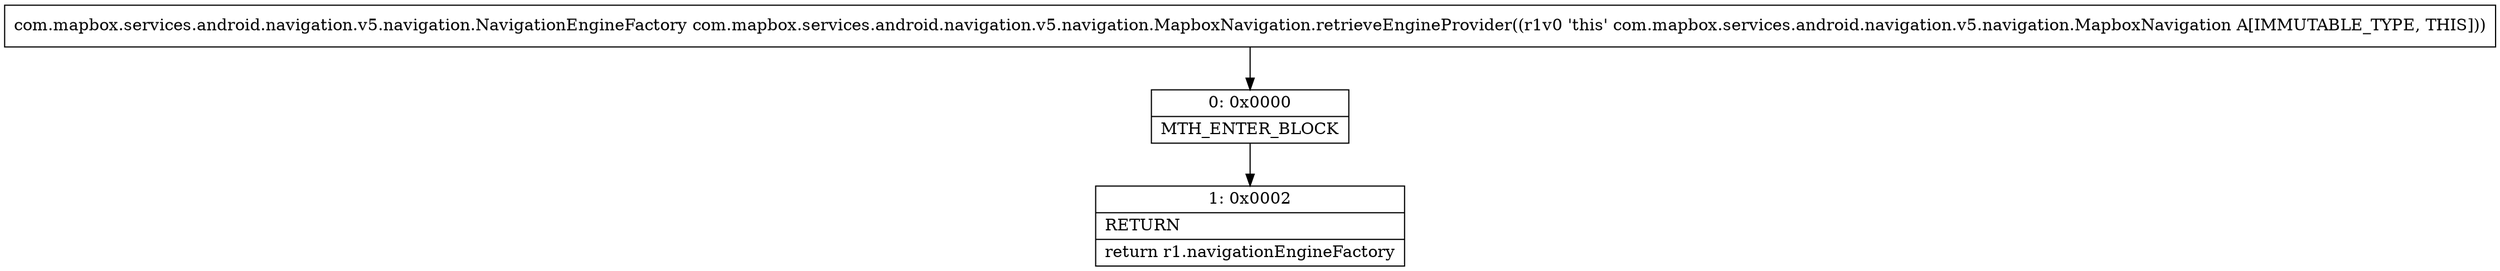 digraph "CFG forcom.mapbox.services.android.navigation.v5.navigation.MapboxNavigation.retrieveEngineProvider()Lcom\/mapbox\/services\/android\/navigation\/v5\/navigation\/NavigationEngineFactory;" {
Node_0 [shape=record,label="{0\:\ 0x0000|MTH_ENTER_BLOCK\l}"];
Node_1 [shape=record,label="{1\:\ 0x0002|RETURN\l|return r1.navigationEngineFactory\l}"];
MethodNode[shape=record,label="{com.mapbox.services.android.navigation.v5.navigation.NavigationEngineFactory com.mapbox.services.android.navigation.v5.navigation.MapboxNavigation.retrieveEngineProvider((r1v0 'this' com.mapbox.services.android.navigation.v5.navigation.MapboxNavigation A[IMMUTABLE_TYPE, THIS])) }"];
MethodNode -> Node_0;
Node_0 -> Node_1;
}

